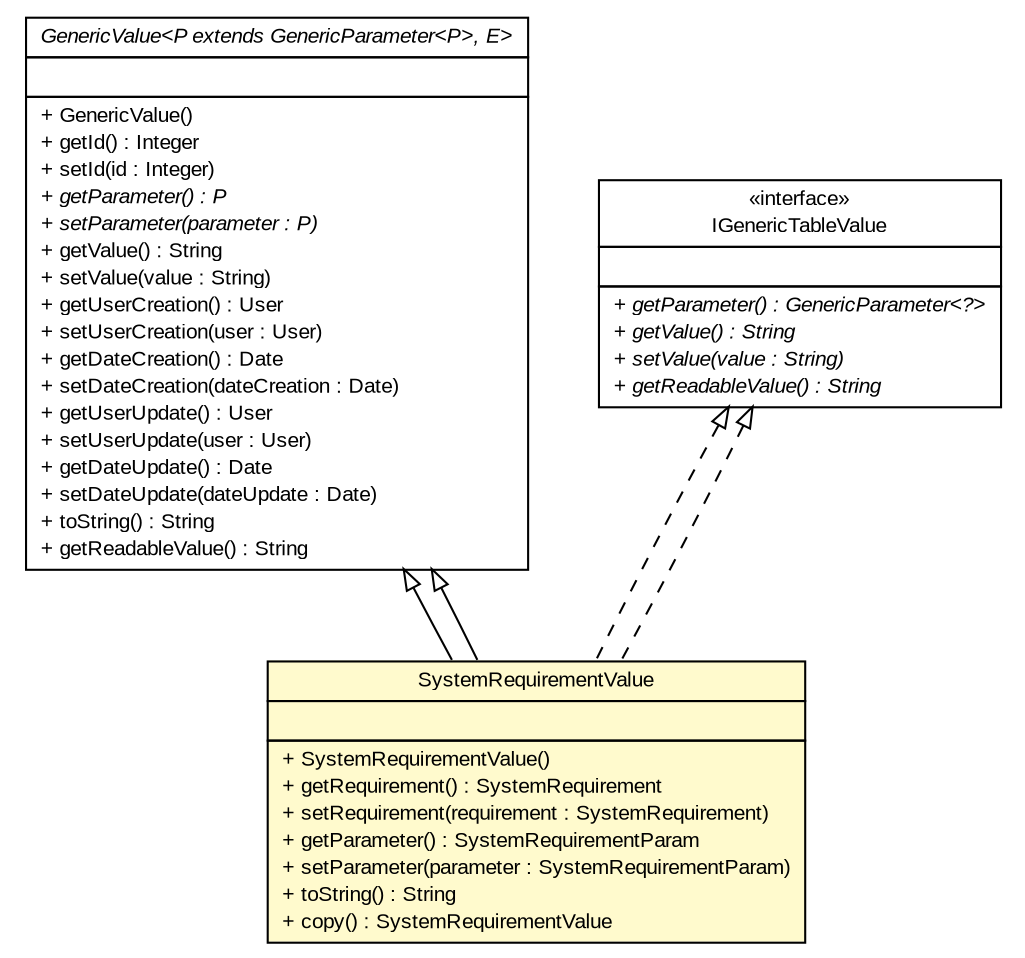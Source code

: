 #!/usr/local/bin/dot
#
# Class diagram 
# Generated by UMLGraph version R5_6-24-gf6e263 (http://www.umlgraph.org/)
#

digraph G {
	edge [fontname="arial",fontsize=10,labelfontname="arial",labelfontsize=10];
	node [fontname="arial",fontsize=10,shape=plaintext];
	nodesep=0.25;
	ranksep=0.5;
	// gov.sandia.cf.model.GenericValue<P extends gov.sandia.cf.model.GenericParameter<P>, E>
	c399410 [label=<<table title="gov.sandia.cf.model.GenericValue" border="0" cellborder="1" cellspacing="0" cellpadding="2" port="p" href="./GenericValue.html">
		<tr><td><table border="0" cellspacing="0" cellpadding="1">
<tr><td align="center" balign="center"><font face="arial italic"> GenericValue&lt;P extends GenericParameter&lt;P&gt;, E&gt; </font></td></tr>
		</table></td></tr>
		<tr><td><table border="0" cellspacing="0" cellpadding="1">
<tr><td align="left" balign="left">  </td></tr>
		</table></td></tr>
		<tr><td><table border="0" cellspacing="0" cellpadding="1">
<tr><td align="left" balign="left"> + GenericValue() </td></tr>
<tr><td align="left" balign="left"> + getId() : Integer </td></tr>
<tr><td align="left" balign="left"> + setId(id : Integer) </td></tr>
<tr><td align="left" balign="left"><font face="arial italic" point-size="10.0"> + getParameter() : P </font></td></tr>
<tr><td align="left" balign="left"><font face="arial italic" point-size="10.0"> + setParameter(parameter : P) </font></td></tr>
<tr><td align="left" balign="left"> + getValue() : String </td></tr>
<tr><td align="left" balign="left"> + setValue(value : String) </td></tr>
<tr><td align="left" balign="left"> + getUserCreation() : User </td></tr>
<tr><td align="left" balign="left"> + setUserCreation(user : User) </td></tr>
<tr><td align="left" balign="left"> + getDateCreation() : Date </td></tr>
<tr><td align="left" balign="left"> + setDateCreation(dateCreation : Date) </td></tr>
<tr><td align="left" balign="left"> + getUserUpdate() : User </td></tr>
<tr><td align="left" balign="left"> + setUserUpdate(user : User) </td></tr>
<tr><td align="left" balign="left"> + getDateUpdate() : Date </td></tr>
<tr><td align="left" balign="left"> + setDateUpdate(dateUpdate : Date) </td></tr>
<tr><td align="left" balign="left"> + toString() : String </td></tr>
<tr><td align="left" balign="left"> + getReadableValue() : String </td></tr>
		</table></td></tr>
		</table>>, URL="./GenericValue.html", fontname="arial", fontcolor="black", fontsize=10.0];
	// gov.sandia.cf.model.IGenericTableValue
	c399420 [label=<<table title="gov.sandia.cf.model.IGenericTableValue" border="0" cellborder="1" cellspacing="0" cellpadding="2" port="p" href="./IGenericTableValue.html">
		<tr><td><table border="0" cellspacing="0" cellpadding="1">
<tr><td align="center" balign="center"> &#171;interface&#187; </td></tr>
<tr><td align="center" balign="center"> IGenericTableValue </td></tr>
		</table></td></tr>
		<tr><td><table border="0" cellspacing="0" cellpadding="1">
<tr><td align="left" balign="left">  </td></tr>
		</table></td></tr>
		<tr><td><table border="0" cellspacing="0" cellpadding="1">
<tr><td align="left" balign="left"><font face="arial italic" point-size="10.0"> + getParameter() : GenericParameter&lt;?&gt; </font></td></tr>
<tr><td align="left" balign="left"><font face="arial italic" point-size="10.0"> + getValue() : String </font></td></tr>
<tr><td align="left" balign="left"><font face="arial italic" point-size="10.0"> + setValue(value : String) </font></td></tr>
<tr><td align="left" balign="left"><font face="arial italic" point-size="10.0"> + getReadableValue() : String </font></td></tr>
		</table></td></tr>
		</table>>, URL="./IGenericTableValue.html", fontname="arial", fontcolor="black", fontsize=10.0];
	// gov.sandia.cf.model.SystemRequirementValue
	c399503 [label=<<table title="gov.sandia.cf.model.SystemRequirementValue" border="0" cellborder="1" cellspacing="0" cellpadding="2" port="p" bgcolor="lemonChiffon" href="./SystemRequirementValue.html">
		<tr><td><table border="0" cellspacing="0" cellpadding="1">
<tr><td align="center" balign="center"> SystemRequirementValue </td></tr>
		</table></td></tr>
		<tr><td><table border="0" cellspacing="0" cellpadding="1">
<tr><td align="left" balign="left">  </td></tr>
		</table></td></tr>
		<tr><td><table border="0" cellspacing="0" cellpadding="1">
<tr><td align="left" balign="left"> + SystemRequirementValue() </td></tr>
<tr><td align="left" balign="left"> + getRequirement() : SystemRequirement </td></tr>
<tr><td align="left" balign="left"> + setRequirement(requirement : SystemRequirement) </td></tr>
<tr><td align="left" balign="left"> + getParameter() : SystemRequirementParam </td></tr>
<tr><td align="left" balign="left"> + setParameter(parameter : SystemRequirementParam) </td></tr>
<tr><td align="left" balign="left"> + toString() : String </td></tr>
<tr><td align="left" balign="left"> + copy() : SystemRequirementValue </td></tr>
		</table></td></tr>
		</table>>, URL="./SystemRequirementValue.html", fontname="arial", fontcolor="black", fontsize=10.0];
	//gov.sandia.cf.model.SystemRequirementValue extends gov.sandia.cf.model.GenericValue<gov.sandia.cf.model.SystemRequirementParam, gov.sandia.cf.model.SystemRequirementValue>
	c399410:p -> c399503:p [dir=back,arrowtail=empty];
	//gov.sandia.cf.model.SystemRequirementValue implements gov.sandia.cf.model.IGenericTableValue
	c399420:p -> c399503:p [dir=back,arrowtail=empty,style=dashed];
	//gov.sandia.cf.model.SystemRequirementValue extends gov.sandia.cf.model.GenericValue<gov.sandia.cf.model.SystemRequirementParam, gov.sandia.cf.model.SystemRequirementValue>
	c399410:p -> c399503:p [dir=back,arrowtail=empty];
	//gov.sandia.cf.model.SystemRequirementValue implements gov.sandia.cf.model.IGenericTableValue
	c399420:p -> c399503:p [dir=back,arrowtail=empty,style=dashed];
}

